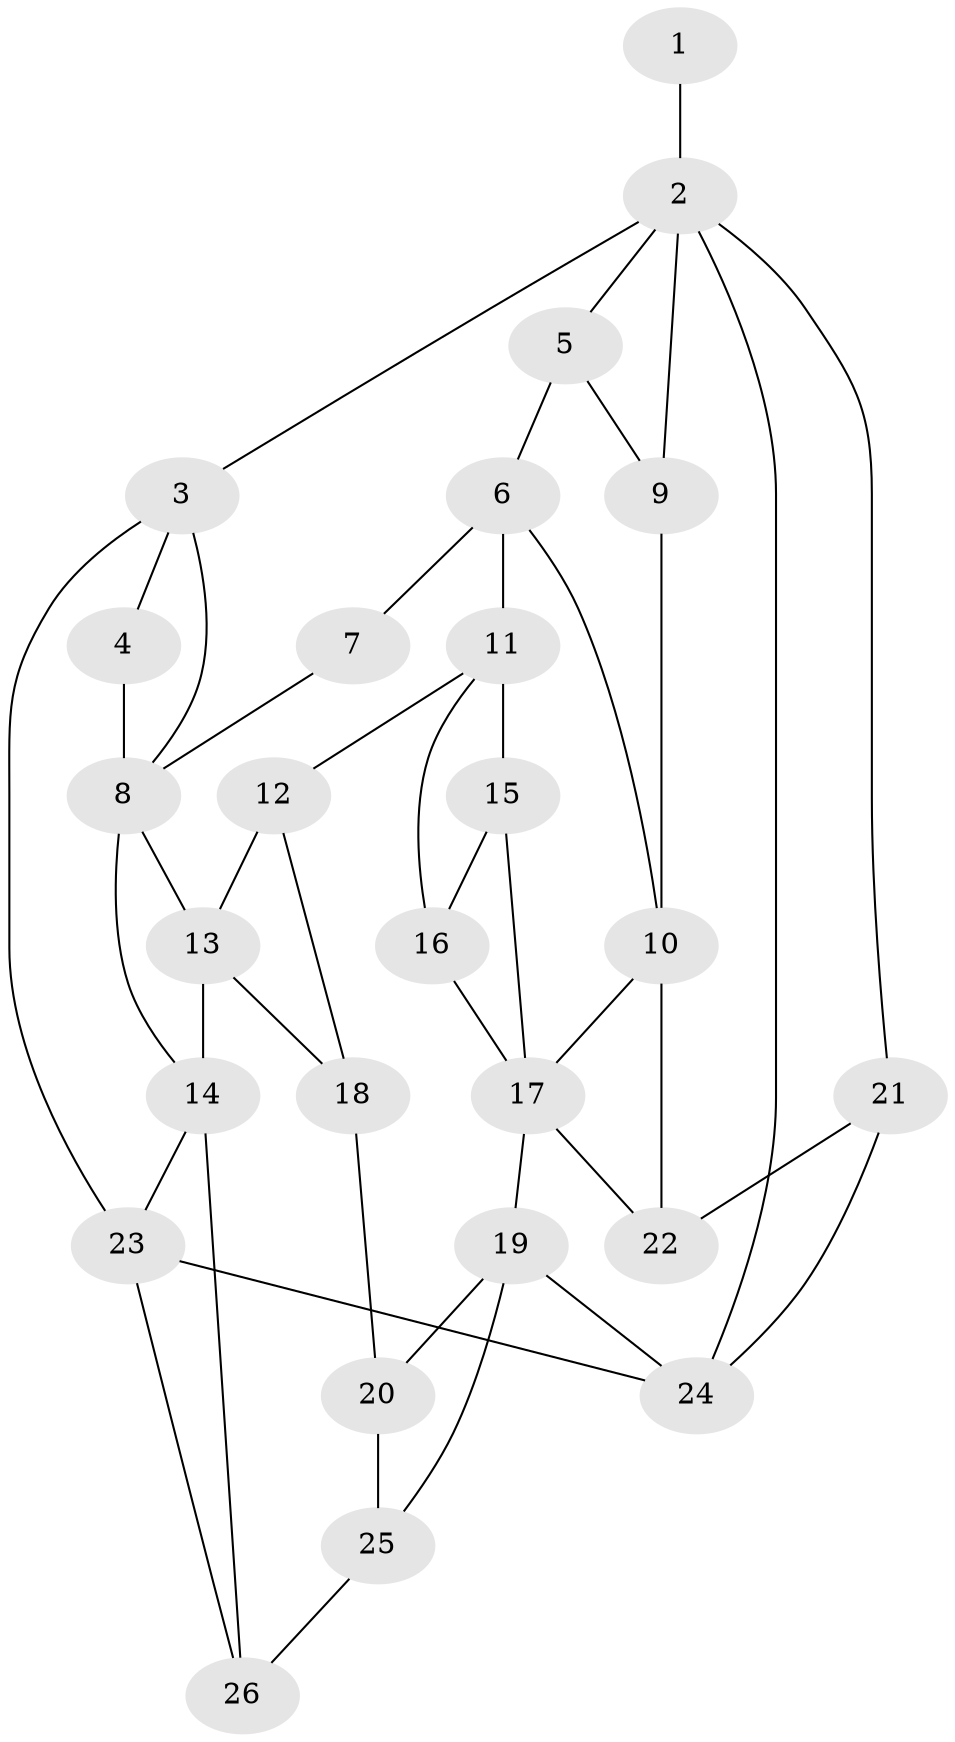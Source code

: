 // original degree distribution, {3: 0.038461538461538464, 6: 0.19230769230769232, 5: 0.5384615384615384, 4: 0.23076923076923078}
// Generated by graph-tools (version 1.1) at 2025/38/03/09/25 02:38:35]
// undirected, 26 vertices, 45 edges
graph export_dot {
graph [start="1"]
  node [color=gray90,style=filled];
  1;
  2;
  3;
  4;
  5;
  6;
  7;
  8;
  9;
  10;
  11;
  12;
  13;
  14;
  15;
  16;
  17;
  18;
  19;
  20;
  21;
  22;
  23;
  24;
  25;
  26;
  1 -- 2 [weight=2.0];
  2 -- 3 [weight=1.0];
  2 -- 5 [weight=1.0];
  2 -- 9 [weight=1.0];
  2 -- 21 [weight=1.0];
  2 -- 24 [weight=1.0];
  3 -- 4 [weight=1.0];
  3 -- 8 [weight=1.0];
  3 -- 23 [weight=1.0];
  4 -- 8 [weight=1.0];
  5 -- 6 [weight=1.0];
  5 -- 9 [weight=1.0];
  6 -- 7 [weight=2.0];
  6 -- 10 [weight=1.0];
  6 -- 11 [weight=2.0];
  7 -- 8 [weight=2.0];
  8 -- 13 [weight=1.0];
  8 -- 14 [weight=1.0];
  9 -- 10 [weight=1.0];
  10 -- 17 [weight=1.0];
  10 -- 22 [weight=1.0];
  11 -- 12 [weight=1.0];
  11 -- 15 [weight=1.0];
  11 -- 16 [weight=1.0];
  12 -- 13 [weight=1.0];
  12 -- 18 [weight=1.0];
  13 -- 14 [weight=2.0];
  13 -- 18 [weight=1.0];
  14 -- 23 [weight=1.0];
  14 -- 26 [weight=2.0];
  15 -- 16 [weight=1.0];
  15 -- 17 [weight=1.0];
  16 -- 17 [weight=1.0];
  17 -- 19 [weight=2.0];
  17 -- 22 [weight=1.0];
  18 -- 20 [weight=1.0];
  19 -- 20 [weight=1.0];
  19 -- 24 [weight=1.0];
  19 -- 25 [weight=1.0];
  20 -- 25 [weight=1.0];
  21 -- 22 [weight=1.0];
  21 -- 24 [weight=1.0];
  23 -- 24 [weight=1.0];
  23 -- 26 [weight=1.0];
  25 -- 26 [weight=1.0];
}
